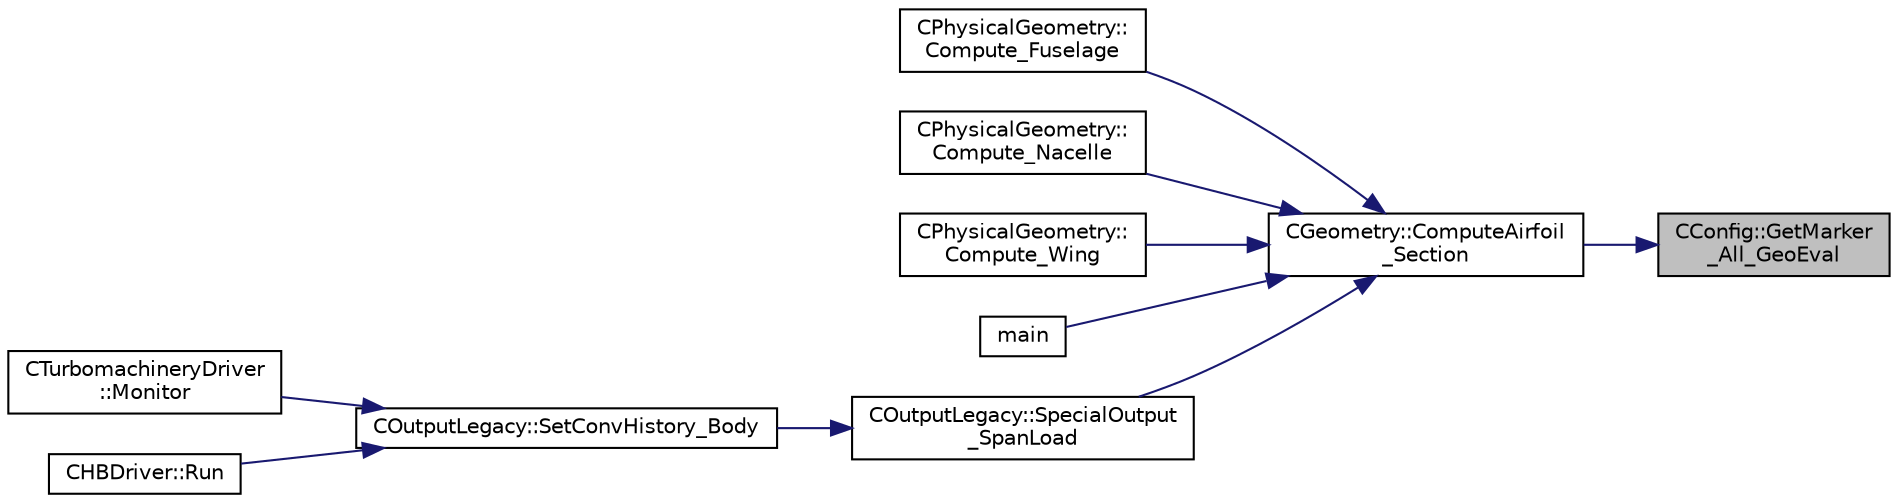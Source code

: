 digraph "CConfig::GetMarker_All_GeoEval"
{
 // LATEX_PDF_SIZE
  edge [fontname="Helvetica",fontsize="10",labelfontname="Helvetica",labelfontsize="10"];
  node [fontname="Helvetica",fontsize="10",shape=record];
  rankdir="RL";
  Node1 [label="CConfig::GetMarker\l_All_GeoEval",height=0.2,width=0.4,color="black", fillcolor="grey75", style="filled", fontcolor="black",tooltip="Get the monitoring information for a marker val_marker."];
  Node1 -> Node2 [dir="back",color="midnightblue",fontsize="10",style="solid",fontname="Helvetica"];
  Node2 [label="CGeometry::ComputeAirfoil\l_Section",height=0.2,width=0.4,color="black", fillcolor="white", style="filled",URL="$classCGeometry.html#a89153b5d029a8e95b8e1546605e3a001",tooltip="A virtual member."];
  Node2 -> Node3 [dir="back",color="midnightblue",fontsize="10",style="solid",fontname="Helvetica"];
  Node3 [label="CPhysicalGeometry::\lCompute_Fuselage",height=0.2,width=0.4,color="black", fillcolor="white", style="filled",URL="$classCPhysicalGeometry.html#a4f0167afbef6c7a7a57bbe03836bb272",tooltip="Evaluate geometrical parameters of a wing."];
  Node2 -> Node4 [dir="back",color="midnightblue",fontsize="10",style="solid",fontname="Helvetica"];
  Node4 [label="CPhysicalGeometry::\lCompute_Nacelle",height=0.2,width=0.4,color="black", fillcolor="white", style="filled",URL="$classCPhysicalGeometry.html#a69b97925c1895172c5f3eb05fc14685b",tooltip="Evaluate geometrical parameters of a wing."];
  Node2 -> Node5 [dir="back",color="midnightblue",fontsize="10",style="solid",fontname="Helvetica"];
  Node5 [label="CPhysicalGeometry::\lCompute_Wing",height=0.2,width=0.4,color="black", fillcolor="white", style="filled",URL="$classCPhysicalGeometry.html#a418d3f859009db11d95286e8d1968ef1",tooltip="Evaluate geometrical parameters of a wing."];
  Node2 -> Node6 [dir="back",color="midnightblue",fontsize="10",style="solid",fontname="Helvetica"];
  Node6 [label="main",height=0.2,width=0.4,color="black", fillcolor="white", style="filled",URL="$SU2__GEO_8cpp.html#a0ddf1224851353fc92bfbff6f499fa97",tooltip=" "];
  Node2 -> Node7 [dir="back",color="midnightblue",fontsize="10",style="solid",fontname="Helvetica"];
  Node7 [label="COutputLegacy::SpecialOutput\l_SpanLoad",height=0.2,width=0.4,color="black", fillcolor="white", style="filled",URL="$classCOutputLegacy.html#aa23c32426851597ef86dce3bd62799a2",tooltip="Writes forces at different sections."];
  Node7 -> Node8 [dir="back",color="midnightblue",fontsize="10",style="solid",fontname="Helvetica"];
  Node8 [label="COutputLegacy::SetConvHistory_Body",height=0.2,width=0.4,color="black", fillcolor="white", style="filled",URL="$classCOutputLegacy.html#a217cc0d778a3828499189a9debee47c6",tooltip="Write the history file and the convergence on the screen for serial computations."];
  Node8 -> Node9 [dir="back",color="midnightblue",fontsize="10",style="solid",fontname="Helvetica"];
  Node9 [label="CTurbomachineryDriver\l::Monitor",height=0.2,width=0.4,color="black", fillcolor="white", style="filled",URL="$classCTurbomachineryDriver.html#a46d71c90157f3116888e41d0789be956",tooltip="Monitor the computation."];
  Node8 -> Node10 [dir="back",color="midnightblue",fontsize="10",style="solid",fontname="Helvetica"];
  Node10 [label="CHBDriver::Run",height=0.2,width=0.4,color="black", fillcolor="white", style="filled",URL="$classCHBDriver.html#a741b28f789c77858055bdea1d5716f21",tooltip="Run a single iteration of a Harmonic Balance problem."];
}
